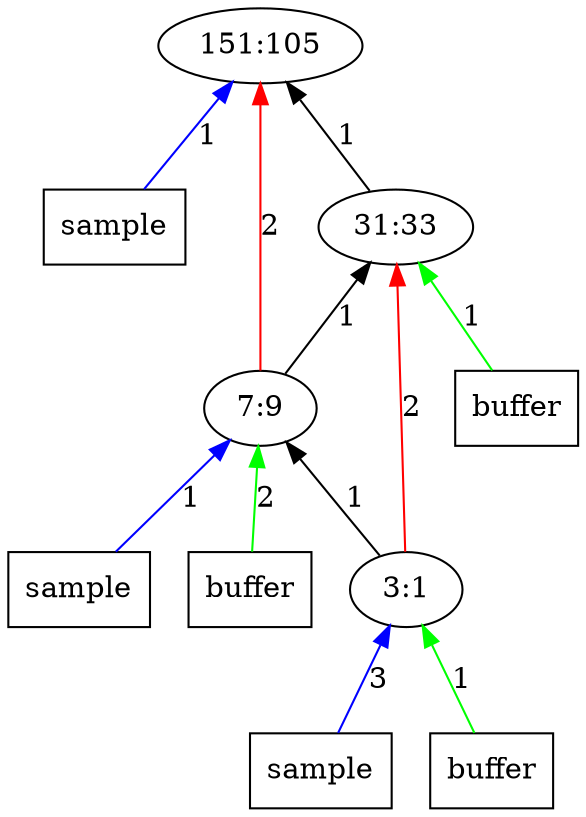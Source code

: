 digraph Tree{
	rankdir="BT"
	x11 -> 1 [label = "1", color = "blue"];
	x11 [label = "sample", shape = "box"];
	1 [label = "151:105"];
	x22 -> 2 [label = "1", color = "green"];
	x22 [label = "buffer", shape = "box"];
	2 -> 1 [label = "1", color = "black"];
	2 [label = "31:33"];
	x32 -> 3 [label = "2", color = "green"];
	x32 [label = "buffer", shape = "box"];
	3 -> 1 [label = "2", color = "red"];
	3 -> 2 [label = "1", color = "black"];
	x31 -> 3 [label = "1", color = "blue"];
	x31 [label = "sample", shape = "box"];
	3 [label = "7:9"];
	4 -> 3 [label = "1", color = "black"];
	4 -> 2 [label = "2", color = "red"];
	x41 -> 4 [label = "3", color = "blue"];
	x41 [label = "sample", shape = "box"];
	x42 -> 4 [label = "1", color = "green"];
	x42 [label = "buffer", shape = "box"];
	4 [label = "3:1"];
}

